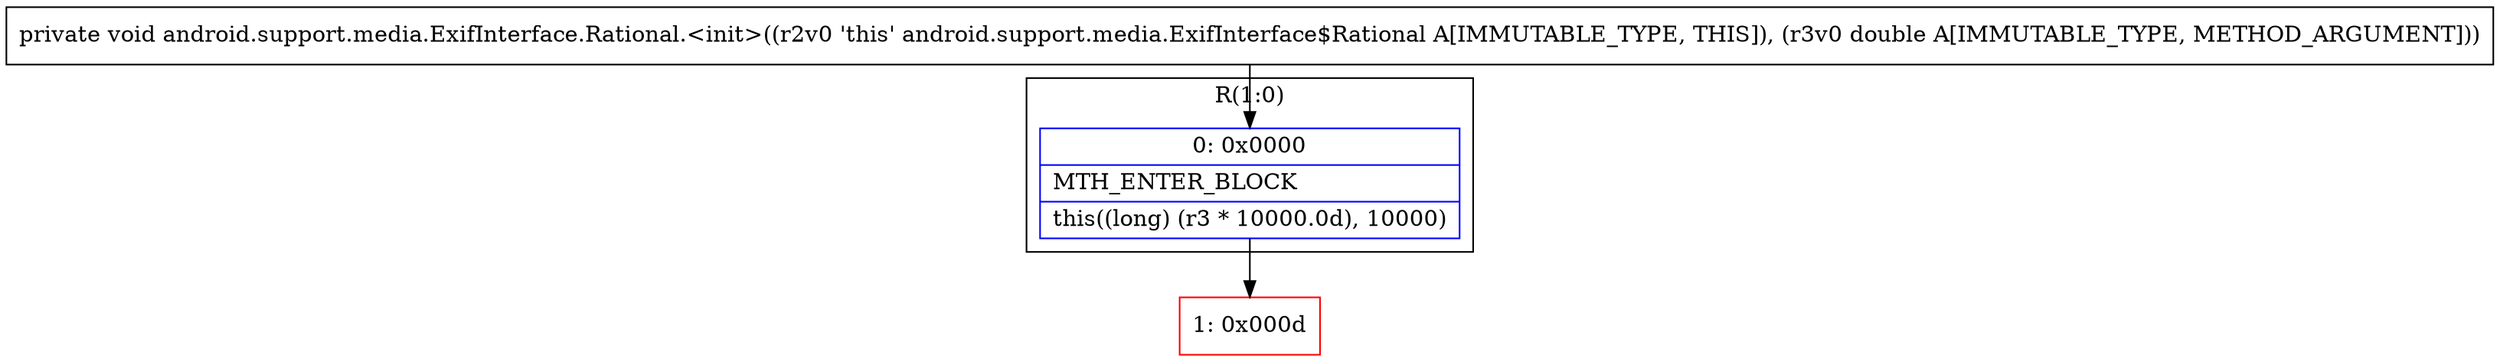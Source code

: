 digraph "CFG forandroid.support.media.ExifInterface.Rational.\<init\>(D)V" {
subgraph cluster_Region_829405090 {
label = "R(1:0)";
node [shape=record,color=blue];
Node_0 [shape=record,label="{0\:\ 0x0000|MTH_ENTER_BLOCK\l|this((long) (r3 * 10000.0d), 10000)\l}"];
}
Node_1 [shape=record,color=red,label="{1\:\ 0x000d}"];
MethodNode[shape=record,label="{private void android.support.media.ExifInterface.Rational.\<init\>((r2v0 'this' android.support.media.ExifInterface$Rational A[IMMUTABLE_TYPE, THIS]), (r3v0 double A[IMMUTABLE_TYPE, METHOD_ARGUMENT])) }"];
MethodNode -> Node_0;
Node_0 -> Node_1;
}

